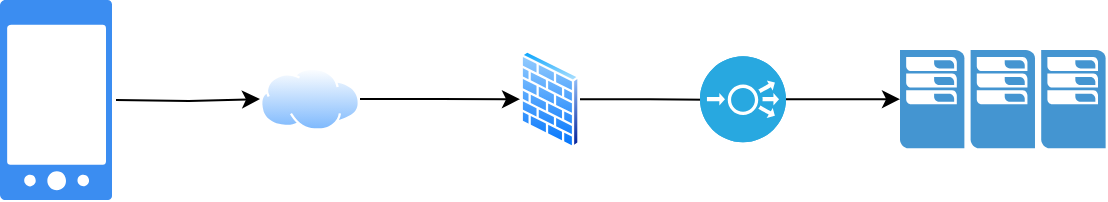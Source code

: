 <mxfile version="20.0.4" type="github">
  <diagram id="Ht1M8jgEwFfnCIfOTk4-" name="Page-1">
    <mxGraphModel dx="1662" dy="794" grid="1" gridSize="10" guides="1" tooltips="1" connect="1" arrows="1" fold="1" page="1" pageScale="1" pageWidth="1169" pageHeight="827" math="0" shadow="0">
      <root>
        <mxCell id="0" />
        <mxCell id="1" parent="0" />
        <mxCell id="3Os0yLKOdWWhWIHhzTGb-8" value="" style="edgeStyle=orthogonalEdgeStyle;rounded=0;orthogonalLoop=1;jettySize=auto;html=1;" edge="1" parent="1" source="3Os0yLKOdWWhWIHhzTGb-2" target="3Os0yLKOdWWhWIHhzTGb-6">
          <mxGeometry relative="1" as="geometry" />
        </mxCell>
        <mxCell id="3Os0yLKOdWWhWIHhzTGb-2" value="" style="aspect=fixed;perimeter=ellipsePerimeter;html=1;align=center;shadow=0;dashed=0;spacingTop=3;image;image=img/lib/active_directory/internet_cloud.svg;" vertex="1" parent="1">
          <mxGeometry x="180" y="328.83" width="50" height="31.5" as="geometry" />
        </mxCell>
        <mxCell id="3Os0yLKOdWWhWIHhzTGb-7" value="" style="edgeStyle=orthogonalEdgeStyle;rounded=0;orthogonalLoop=1;jettySize=auto;html=1;" edge="1" parent="1" target="3Os0yLKOdWWhWIHhzTGb-2">
          <mxGeometry relative="1" as="geometry">
            <mxPoint x="108" y="345" as="sourcePoint" />
          </mxGeometry>
        </mxCell>
        <mxCell id="3Os0yLKOdWWhWIHhzTGb-11" value="" style="edgeStyle=orthogonalEdgeStyle;rounded=0;orthogonalLoop=1;jettySize=auto;html=1;" edge="1" parent="1" source="3Os0yLKOdWWhWIHhzTGb-6">
          <mxGeometry relative="1" as="geometry">
            <mxPoint x="410" y="345" as="targetPoint" />
          </mxGeometry>
        </mxCell>
        <mxCell id="3Os0yLKOdWWhWIHhzTGb-6" value="" style="aspect=fixed;perimeter=ellipsePerimeter;html=1;align=center;shadow=0;dashed=0;spacingTop=3;image;image=img/lib/active_directory/firewall.svg;" vertex="1" parent="1">
          <mxGeometry x="310" y="320" width="30" height="49.18" as="geometry" />
        </mxCell>
        <mxCell id="3Os0yLKOdWWhWIHhzTGb-9" value="" style="sketch=0;html=1;aspect=fixed;strokeColor=none;shadow=0;align=center;verticalAlign=top;fillColor=#3B8DF1;shape=mxgraph.gcp2.phone_android" vertex="1" parent="1">
          <mxGeometry x="50" y="295" width="56" height="100" as="geometry" />
        </mxCell>
        <mxCell id="3Os0yLKOdWWhWIHhzTGb-12" value="" style="pointerEvents=1;shadow=0;dashed=0;html=1;strokeColor=none;fillColor=#4495D1;labelPosition=center;verticalLabelPosition=bottom;verticalAlign=top;align=center;outlineConnect=0;shape=mxgraph.veeam.cluster;" vertex="1" parent="1">
          <mxGeometry x="500" y="319.98" width="102.8" height="49.2" as="geometry" />
        </mxCell>
        <mxCell id="3Os0yLKOdWWhWIHhzTGb-15" value="" style="edgeStyle=orthogonalEdgeStyle;rounded=0;orthogonalLoop=1;jettySize=auto;html=1;" edge="1" parent="1" source="3Os0yLKOdWWhWIHhzTGb-14" target="3Os0yLKOdWWhWIHhzTGb-12">
          <mxGeometry relative="1" as="geometry" />
        </mxCell>
        <mxCell id="3Os0yLKOdWWhWIHhzTGb-14" value="" style="fillColor=#28A8E0;verticalLabelPosition=bottom;sketch=0;html=1;strokeColor=#ffffff;verticalAlign=top;align=center;points=[[0.145,0.145,0],[0.5,0,0],[0.855,0.145,0],[1,0.5,0],[0.855,0.855,0],[0.5,1,0],[0.145,0.855,0],[0,0.5,0]];pointerEvents=1;shape=mxgraph.cisco_safe.compositeIcon;bgIcon=ellipse;resIcon=mxgraph.cisco_safe.capability.load_balancer;" vertex="1" parent="1">
          <mxGeometry x="400" y="323.08" width="43" height="43" as="geometry" />
        </mxCell>
      </root>
    </mxGraphModel>
  </diagram>
</mxfile>
